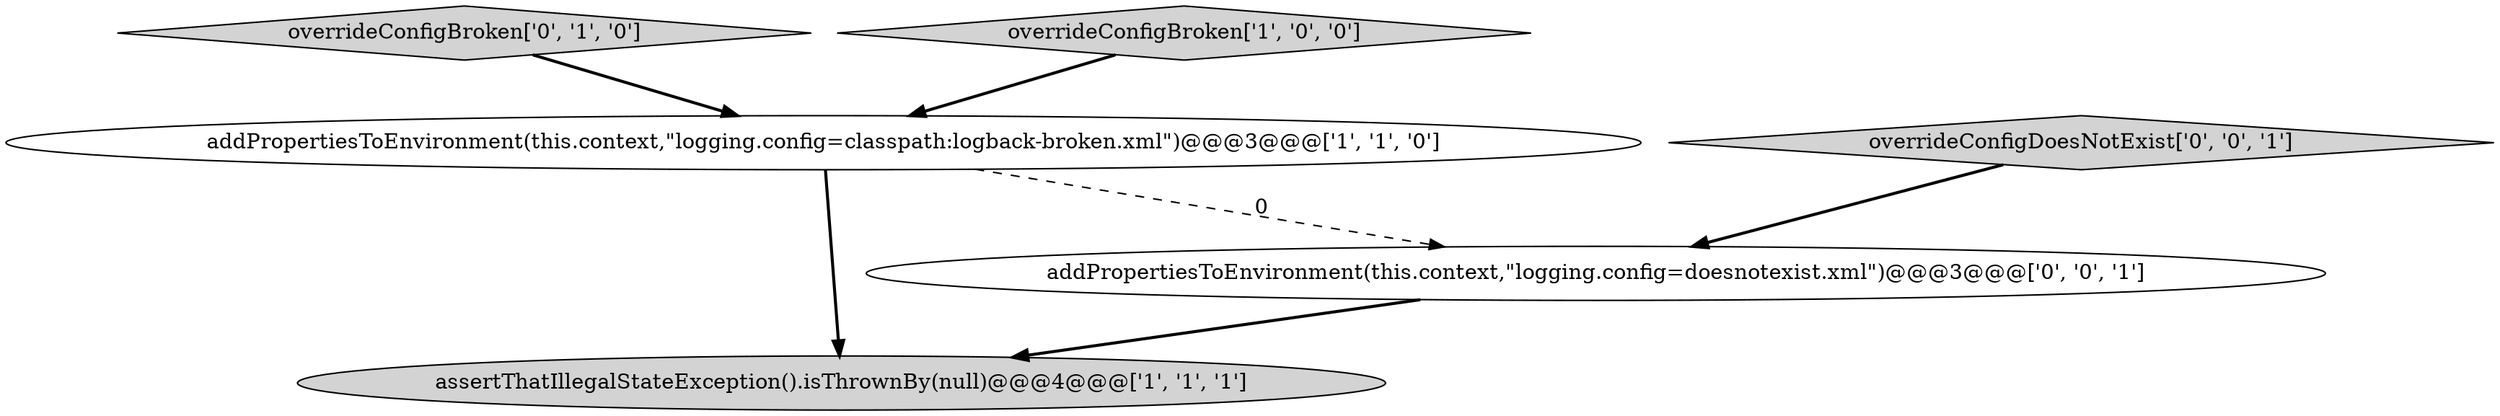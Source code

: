 digraph {
3 [style = filled, label = "overrideConfigBroken['0', '1', '0']", fillcolor = lightgray, shape = diamond image = "AAA0AAABBB2BBB"];
0 [style = filled, label = "overrideConfigBroken['1', '0', '0']", fillcolor = lightgray, shape = diamond image = "AAA0AAABBB1BBB"];
5 [style = filled, label = "overrideConfigDoesNotExist['0', '0', '1']", fillcolor = lightgray, shape = diamond image = "AAA0AAABBB3BBB"];
1 [style = filled, label = "assertThatIllegalStateException().isThrownBy(null)@@@4@@@['1', '1', '1']", fillcolor = lightgray, shape = ellipse image = "AAA0AAABBB1BBB"];
4 [style = filled, label = "addPropertiesToEnvironment(this.context,\"logging.config=doesnotexist.xml\")@@@3@@@['0', '0', '1']", fillcolor = white, shape = ellipse image = "AAA0AAABBB3BBB"];
2 [style = filled, label = "addPropertiesToEnvironment(this.context,\"logging.config=classpath:logback-broken.xml\")@@@3@@@['1', '1', '0']", fillcolor = white, shape = ellipse image = "AAA0AAABBB1BBB"];
2->4 [style = dashed, label="0"];
0->2 [style = bold, label=""];
2->1 [style = bold, label=""];
3->2 [style = bold, label=""];
5->4 [style = bold, label=""];
4->1 [style = bold, label=""];
}
